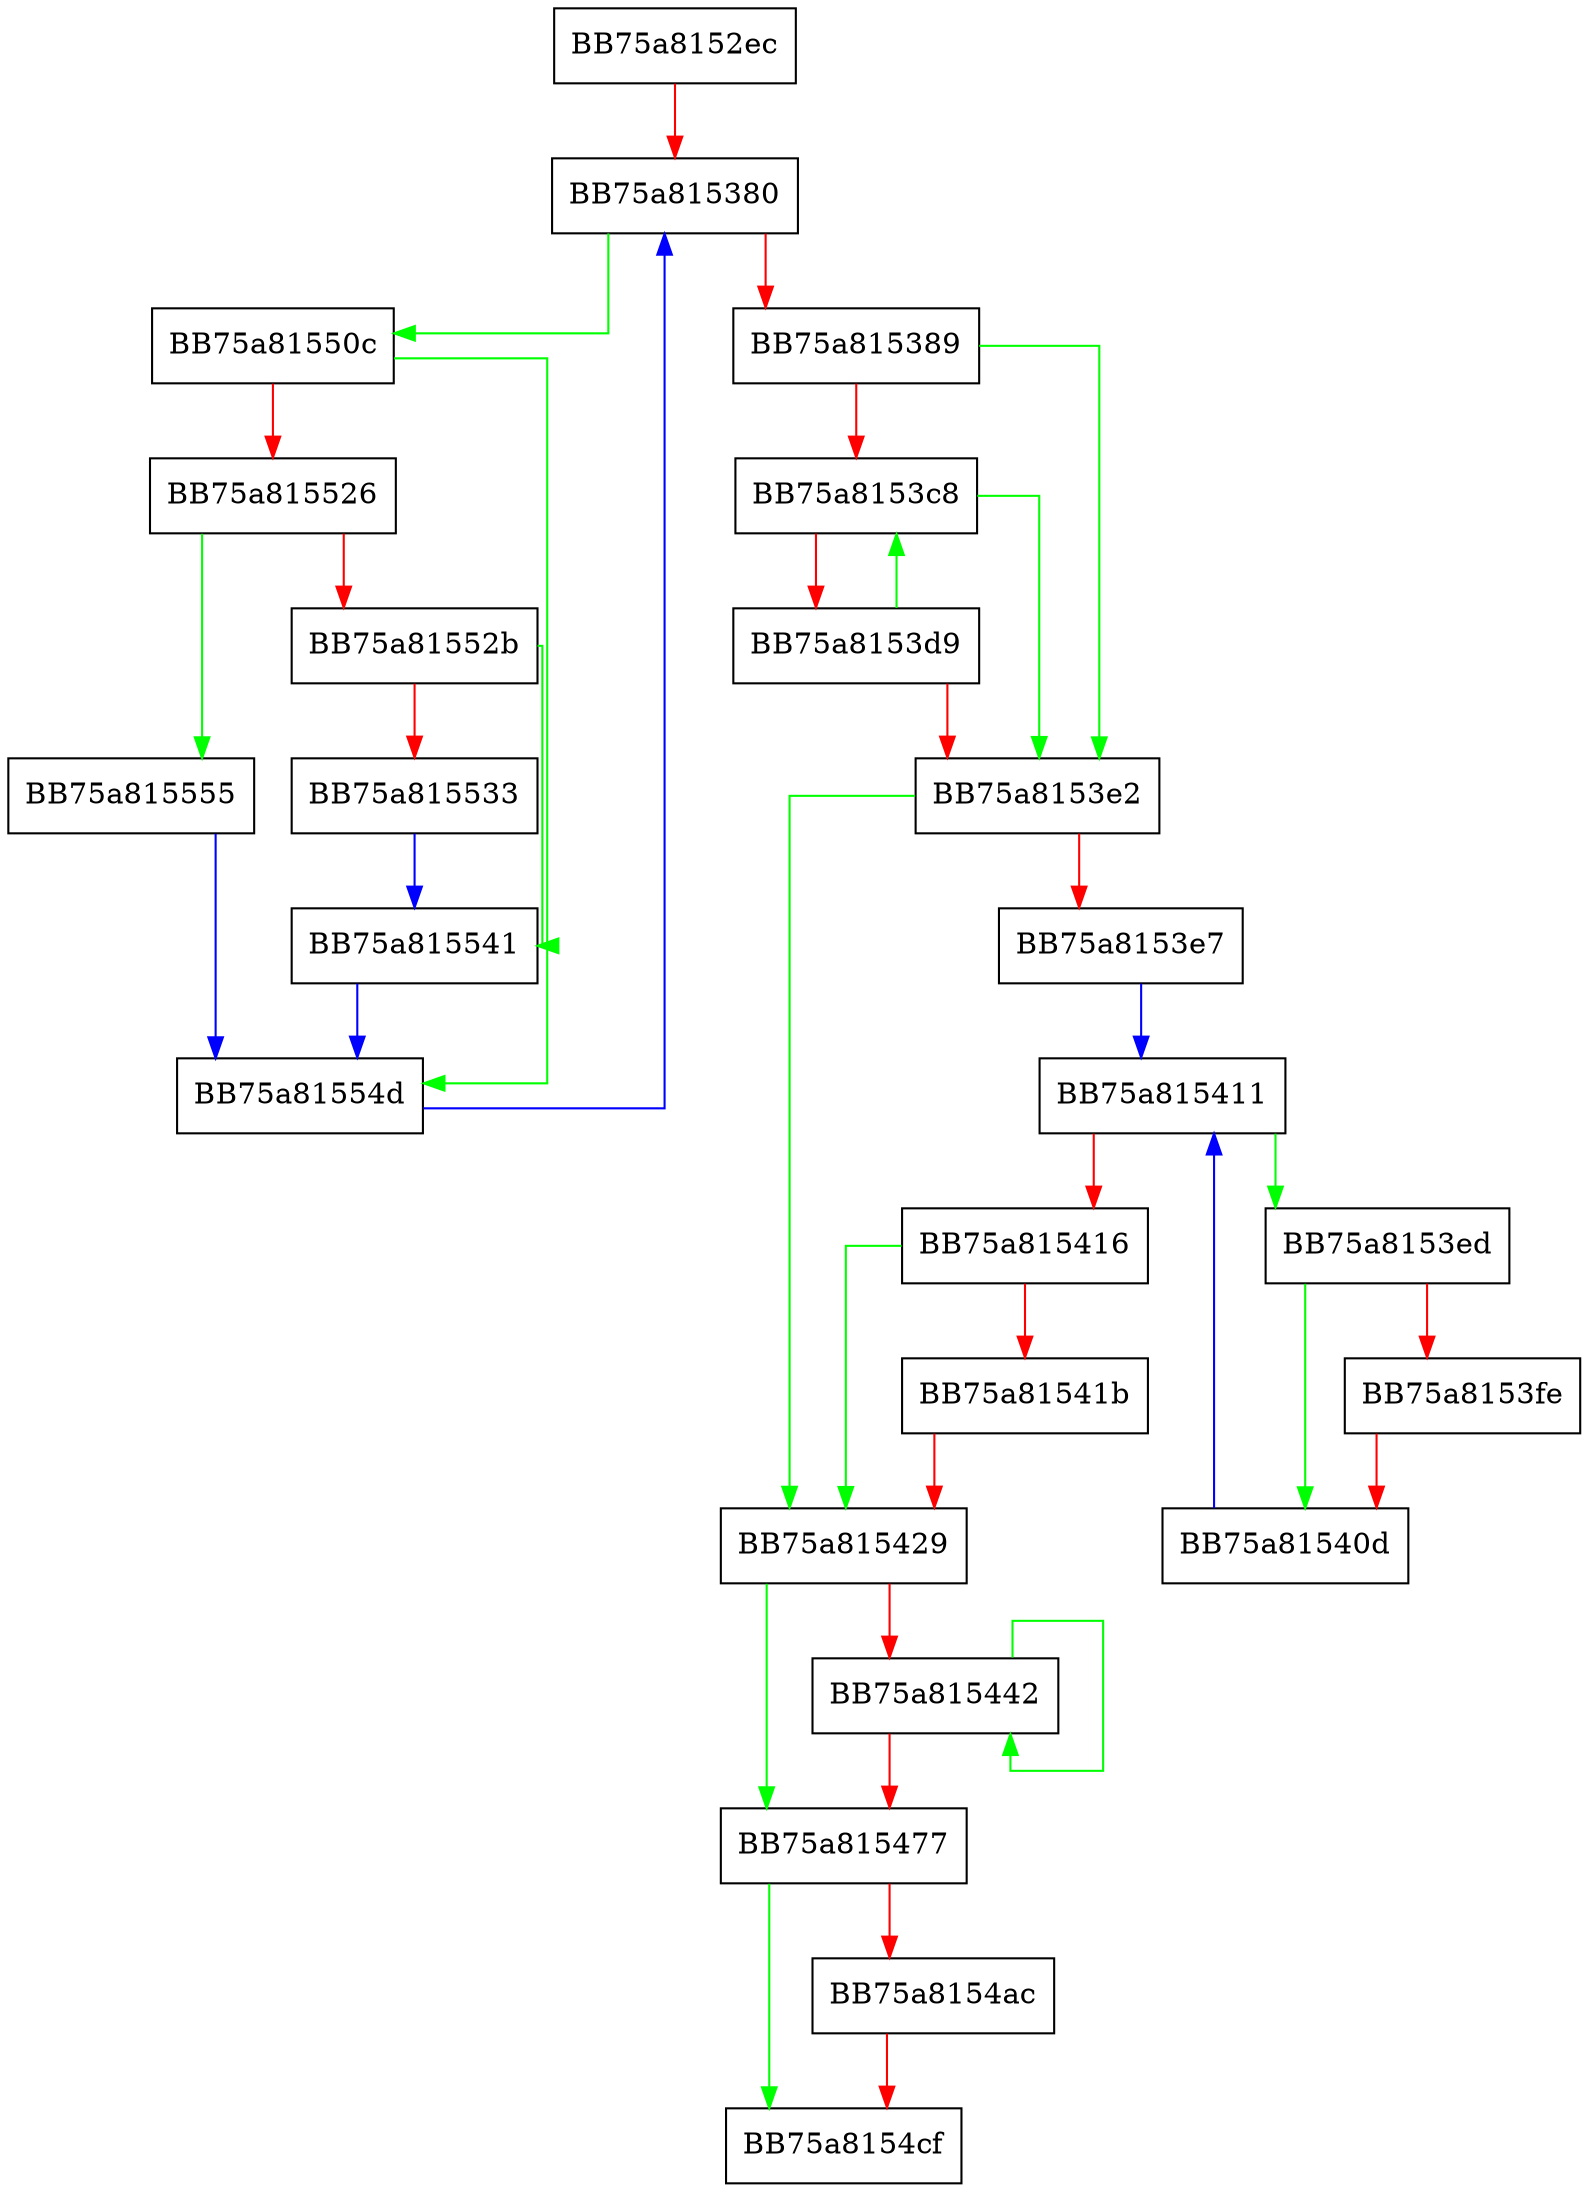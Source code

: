 digraph RemoveOrphans {
  node [shape="box"];
  graph [splines=ortho];
  BB75a8152ec -> BB75a815380 [color="red"];
  BB75a815380 -> BB75a81550c [color="green"];
  BB75a815380 -> BB75a815389 [color="red"];
  BB75a815389 -> BB75a8153e2 [color="green"];
  BB75a815389 -> BB75a8153c8 [color="red"];
  BB75a8153c8 -> BB75a8153e2 [color="green"];
  BB75a8153c8 -> BB75a8153d9 [color="red"];
  BB75a8153d9 -> BB75a8153c8 [color="green"];
  BB75a8153d9 -> BB75a8153e2 [color="red"];
  BB75a8153e2 -> BB75a815429 [color="green"];
  BB75a8153e2 -> BB75a8153e7 [color="red"];
  BB75a8153e7 -> BB75a815411 [color="blue"];
  BB75a8153ed -> BB75a81540d [color="green"];
  BB75a8153ed -> BB75a8153fe [color="red"];
  BB75a8153fe -> BB75a81540d [color="red"];
  BB75a81540d -> BB75a815411 [color="blue"];
  BB75a815411 -> BB75a8153ed [color="green"];
  BB75a815411 -> BB75a815416 [color="red"];
  BB75a815416 -> BB75a815429 [color="green"];
  BB75a815416 -> BB75a81541b [color="red"];
  BB75a81541b -> BB75a815429 [color="red"];
  BB75a815429 -> BB75a815477 [color="green"];
  BB75a815429 -> BB75a815442 [color="red"];
  BB75a815442 -> BB75a815442 [color="green"];
  BB75a815442 -> BB75a815477 [color="red"];
  BB75a815477 -> BB75a8154cf [color="green"];
  BB75a815477 -> BB75a8154ac [color="red"];
  BB75a8154ac -> BB75a8154cf [color="red"];
  BB75a81550c -> BB75a81554d [color="green"];
  BB75a81550c -> BB75a815526 [color="red"];
  BB75a815526 -> BB75a815555 [color="green"];
  BB75a815526 -> BB75a81552b [color="red"];
  BB75a81552b -> BB75a815541 [color="green"];
  BB75a81552b -> BB75a815533 [color="red"];
  BB75a815533 -> BB75a815541 [color="blue"];
  BB75a815541 -> BB75a81554d [color="blue"];
  BB75a81554d -> BB75a815380 [color="blue"];
  BB75a815555 -> BB75a81554d [color="blue"];
}
